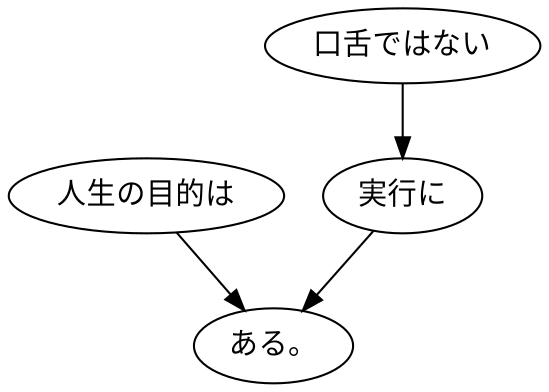 digraph graph2619 {
	node0 [label="人生の目的は"];
	node1 [label="口舌ではない"];
	node2 [label="実行に"];
	node3 [label="ある。"];
	node0 -> node3;
	node1 -> node2;
	node2 -> node3;
}

